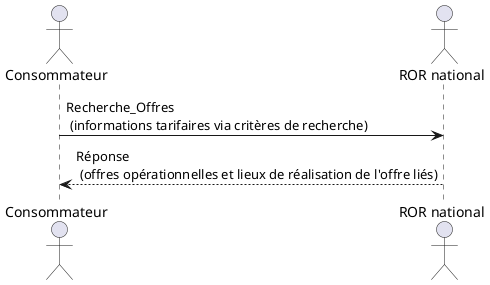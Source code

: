 @startuml recherche_offre_informations_tarifaires
actor "Consommateur" as C
actor "ROR national" as ROR
C -> ROR : Recherche_Offres \n (informations tarifaires via critères de recherche)
ROR --> C : Réponse \n (offres opérationnelles et lieux de réalisation de l'offre liés)
@enduml
